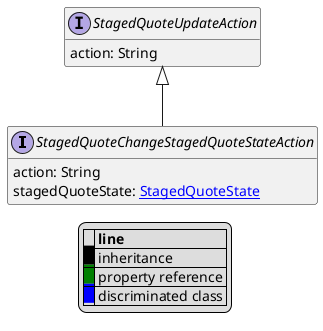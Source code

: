 @startuml

hide empty fields
hide empty methods
legend
|= |= line |
|<back:black>   </back>| inheritance |
|<back:green>   </back>| property reference |
|<back:blue>   </back>| discriminated class |
endlegend
interface StagedQuoteChangeStagedQuoteStateAction [[StagedQuoteChangeStagedQuoteStateAction.svg]] extends StagedQuoteUpdateAction {
    action: String
    stagedQuoteState: [[StagedQuoteState.svg StagedQuoteState]]
}
interface StagedQuoteUpdateAction [[StagedQuoteUpdateAction.svg]]  {
    action: String
}





@enduml
